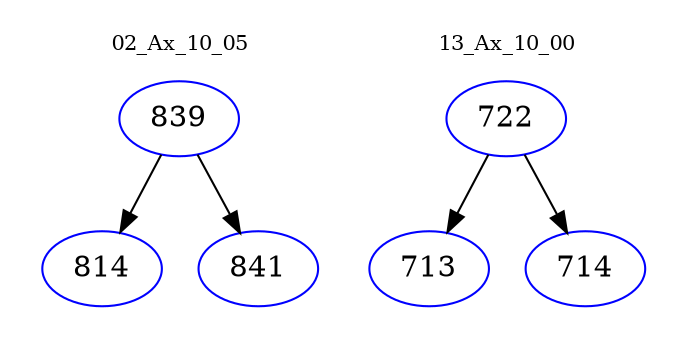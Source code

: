 digraph{
subgraph cluster_0 {
color = white
label = "02_Ax_10_05";
fontsize=10;
T0_839 [label="839", color="blue"]
T0_839 -> T0_814 [color="black"]
T0_814 [label="814", color="blue"]
T0_839 -> T0_841 [color="black"]
T0_841 [label="841", color="blue"]
}
subgraph cluster_1 {
color = white
label = "13_Ax_10_00";
fontsize=10;
T1_722 [label="722", color="blue"]
T1_722 -> T1_713 [color="black"]
T1_713 [label="713", color="blue"]
T1_722 -> T1_714 [color="black"]
T1_714 [label="714", color="blue"]
}
}
